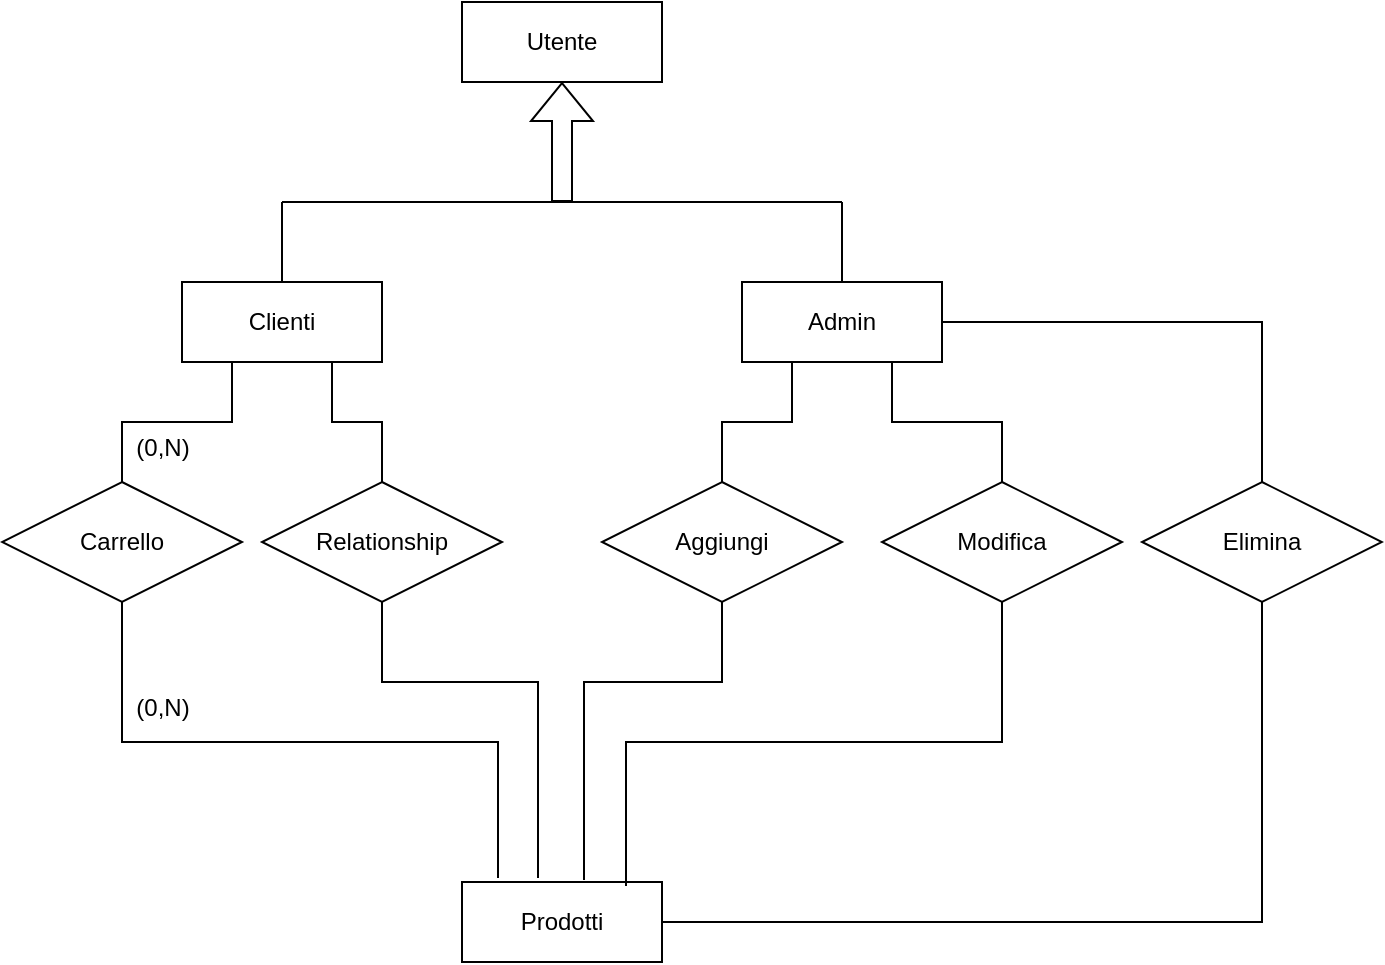 <mxfile version="24.6.4" type="github">
  <diagram name="Pagina-1" id="KRr9i3Vagae0BOu_wHxN">
    <mxGraphModel dx="2026" dy="1143" grid="1" gridSize="10" guides="1" tooltips="1" connect="1" arrows="1" fold="1" page="1" pageScale="1" pageWidth="827" pageHeight="1169" math="0" shadow="0">
      <root>
        <mxCell id="0" />
        <mxCell id="1" parent="0" />
        <mxCell id="eVv_iC_waExLL8OGOxSM-1" value="Utente" style="whiteSpace=wrap;html=1;align=center;" vertex="1" parent="1">
          <mxGeometry x="330" y="180" width="100" height="40" as="geometry" />
        </mxCell>
        <mxCell id="eVv_iC_waExLL8OGOxSM-26" style="edgeStyle=orthogonalEdgeStyle;rounded=0;orthogonalLoop=1;jettySize=auto;html=1;exitX=1;exitY=0.5;exitDx=0;exitDy=0;entryX=0.5;entryY=1;entryDx=0;entryDy=0;endArrow=none;endFill=0;" edge="1" parent="1" source="eVv_iC_waExLL8OGOxSM-2" target="eVv_iC_waExLL8OGOxSM-24">
          <mxGeometry relative="1" as="geometry" />
        </mxCell>
        <mxCell id="eVv_iC_waExLL8OGOxSM-2" value="&lt;div&gt;&lt;span style=&quot;background-color: initial;&quot;&gt;Prodotti&lt;/span&gt;&lt;br&gt;&lt;/div&gt;" style="whiteSpace=wrap;html=1;align=center;" vertex="1" parent="1">
          <mxGeometry x="330" y="620" width="100" height="40" as="geometry" />
        </mxCell>
        <mxCell id="eVv_iC_waExLL8OGOxSM-3" value="" style="shape=flexArrow;endArrow=classic;rounded=0;html=1;" edge="1" parent="1">
          <mxGeometry width="50" height="50" relative="1" as="geometry">
            <mxPoint x="380" y="280" as="sourcePoint" />
            <mxPoint x="380" y="220" as="targetPoint" />
          </mxGeometry>
        </mxCell>
        <mxCell id="eVv_iC_waExLL8OGOxSM-8" style="edgeStyle=orthogonalEdgeStyle;rounded=0;orthogonalLoop=1;jettySize=auto;html=1;exitX=0.5;exitY=0;exitDx=0;exitDy=0;endArrow=none;endFill=0;" edge="1" parent="1" source="eVv_iC_waExLL8OGOxSM-5">
          <mxGeometry relative="1" as="geometry">
            <mxPoint x="240" y="280" as="targetPoint" />
          </mxGeometry>
        </mxCell>
        <mxCell id="eVv_iC_waExLL8OGOxSM-15" style="edgeStyle=orthogonalEdgeStyle;rounded=0;orthogonalLoop=1;jettySize=auto;html=1;exitX=0.25;exitY=1;exitDx=0;exitDy=0;entryX=0.5;entryY=0;entryDx=0;entryDy=0;endArrow=none;endFill=0;" edge="1" parent="1" source="eVv_iC_waExLL8OGOxSM-5" target="eVv_iC_waExLL8OGOxSM-11">
          <mxGeometry relative="1" as="geometry" />
        </mxCell>
        <mxCell id="eVv_iC_waExLL8OGOxSM-16" style="edgeStyle=orthogonalEdgeStyle;rounded=0;orthogonalLoop=1;jettySize=auto;html=1;exitX=0.75;exitY=1;exitDx=0;exitDy=0;entryX=0.5;entryY=0;entryDx=0;entryDy=0;endArrow=none;endFill=0;" edge="1" parent="1" source="eVv_iC_waExLL8OGOxSM-5" target="eVv_iC_waExLL8OGOxSM-12">
          <mxGeometry relative="1" as="geometry" />
        </mxCell>
        <mxCell id="eVv_iC_waExLL8OGOxSM-5" value="Clienti" style="whiteSpace=wrap;html=1;align=center;" vertex="1" parent="1">
          <mxGeometry x="190" y="320" width="100" height="40" as="geometry" />
        </mxCell>
        <mxCell id="eVv_iC_waExLL8OGOxSM-9" style="edgeStyle=orthogonalEdgeStyle;rounded=0;orthogonalLoop=1;jettySize=auto;html=1;exitX=0.5;exitY=0;exitDx=0;exitDy=0;endArrow=none;endFill=0;" edge="1" parent="1" source="eVv_iC_waExLL8OGOxSM-6">
          <mxGeometry relative="1" as="geometry">
            <mxPoint x="520" y="280" as="targetPoint" />
          </mxGeometry>
        </mxCell>
        <mxCell id="eVv_iC_waExLL8OGOxSM-17" style="edgeStyle=orthogonalEdgeStyle;rounded=0;orthogonalLoop=1;jettySize=auto;html=1;exitX=0.25;exitY=1;exitDx=0;exitDy=0;entryX=0.5;entryY=0;entryDx=0;entryDy=0;endArrow=none;endFill=0;" edge="1" parent="1" source="eVv_iC_waExLL8OGOxSM-6" target="eVv_iC_waExLL8OGOxSM-13">
          <mxGeometry relative="1" as="geometry" />
        </mxCell>
        <mxCell id="eVv_iC_waExLL8OGOxSM-18" style="edgeStyle=orthogonalEdgeStyle;rounded=0;orthogonalLoop=1;jettySize=auto;html=1;exitX=0.75;exitY=1;exitDx=0;exitDy=0;entryX=0.5;entryY=0;entryDx=0;entryDy=0;endArrow=none;endFill=0;" edge="1" parent="1" source="eVv_iC_waExLL8OGOxSM-6" target="eVv_iC_waExLL8OGOxSM-14">
          <mxGeometry relative="1" as="geometry" />
        </mxCell>
        <mxCell id="eVv_iC_waExLL8OGOxSM-27" style="edgeStyle=orthogonalEdgeStyle;rounded=0;orthogonalLoop=1;jettySize=auto;html=1;exitX=1;exitY=0.5;exitDx=0;exitDy=0;entryX=0.5;entryY=0;entryDx=0;entryDy=0;endArrow=none;endFill=0;" edge="1" parent="1" source="eVv_iC_waExLL8OGOxSM-6" target="eVv_iC_waExLL8OGOxSM-24">
          <mxGeometry relative="1" as="geometry" />
        </mxCell>
        <mxCell id="eVv_iC_waExLL8OGOxSM-6" value="Admin" style="whiteSpace=wrap;html=1;align=center;" vertex="1" parent="1">
          <mxGeometry x="470" y="320" width="100" height="40" as="geometry" />
        </mxCell>
        <mxCell id="eVv_iC_waExLL8OGOxSM-7" value="" style="endArrow=none;html=1;rounded=0;" edge="1" parent="1">
          <mxGeometry width="50" height="50" relative="1" as="geometry">
            <mxPoint x="240" y="280" as="sourcePoint" />
            <mxPoint x="520" y="280" as="targetPoint" />
          </mxGeometry>
        </mxCell>
        <mxCell id="eVv_iC_waExLL8OGOxSM-11" value="Carrello" style="shape=rhombus;perimeter=rhombusPerimeter;whiteSpace=wrap;html=1;align=center;" vertex="1" parent="1">
          <mxGeometry x="100" y="420" width="120" height="60" as="geometry" />
        </mxCell>
        <mxCell id="eVv_iC_waExLL8OGOxSM-12" value="Relationship" style="shape=rhombus;perimeter=rhombusPerimeter;whiteSpace=wrap;html=1;align=center;" vertex="1" parent="1">
          <mxGeometry x="230" y="420" width="120" height="60" as="geometry" />
        </mxCell>
        <mxCell id="eVv_iC_waExLL8OGOxSM-13" value="Aggiungi" style="shape=rhombus;perimeter=rhombusPerimeter;whiteSpace=wrap;html=1;align=center;" vertex="1" parent="1">
          <mxGeometry x="400" y="420" width="120" height="60" as="geometry" />
        </mxCell>
        <mxCell id="eVv_iC_waExLL8OGOxSM-14" value="Modifica" style="shape=rhombus;perimeter=rhombusPerimeter;whiteSpace=wrap;html=1;align=center;" vertex="1" parent="1">
          <mxGeometry x="540" y="420" width="120" height="60" as="geometry" />
        </mxCell>
        <mxCell id="eVv_iC_waExLL8OGOxSM-19" style="edgeStyle=orthogonalEdgeStyle;rounded=0;orthogonalLoop=1;jettySize=auto;html=1;exitX=0.5;exitY=1;exitDx=0;exitDy=0;entryX=0.18;entryY=-0.05;entryDx=0;entryDy=0;entryPerimeter=0;endArrow=none;endFill=0;" edge="1" parent="1" source="eVv_iC_waExLL8OGOxSM-11" target="eVv_iC_waExLL8OGOxSM-2">
          <mxGeometry relative="1" as="geometry" />
        </mxCell>
        <mxCell id="eVv_iC_waExLL8OGOxSM-20" style="edgeStyle=orthogonalEdgeStyle;rounded=0;orthogonalLoop=1;jettySize=auto;html=1;exitX=0.5;exitY=1;exitDx=0;exitDy=0;entryX=0.38;entryY=-0.05;entryDx=0;entryDy=0;entryPerimeter=0;endArrow=none;endFill=0;" edge="1" parent="1" source="eVv_iC_waExLL8OGOxSM-12" target="eVv_iC_waExLL8OGOxSM-2">
          <mxGeometry relative="1" as="geometry">
            <Array as="points">
              <mxPoint x="290" y="520" />
              <mxPoint x="368" y="520" />
            </Array>
          </mxGeometry>
        </mxCell>
        <mxCell id="eVv_iC_waExLL8OGOxSM-21" style="edgeStyle=orthogonalEdgeStyle;rounded=0;orthogonalLoop=1;jettySize=auto;html=1;exitX=0.5;exitY=1;exitDx=0;exitDy=0;entryX=0.61;entryY=-0.025;entryDx=0;entryDy=0;entryPerimeter=0;endArrow=none;endFill=0;" edge="1" parent="1" source="eVv_iC_waExLL8OGOxSM-13" target="eVv_iC_waExLL8OGOxSM-2">
          <mxGeometry relative="1" as="geometry">
            <Array as="points">
              <mxPoint x="460" y="520" />
              <mxPoint x="391" y="520" />
            </Array>
          </mxGeometry>
        </mxCell>
        <mxCell id="eVv_iC_waExLL8OGOxSM-22" style="edgeStyle=orthogonalEdgeStyle;rounded=0;orthogonalLoop=1;jettySize=auto;html=1;exitX=0.5;exitY=1;exitDx=0;exitDy=0;entryX=0.82;entryY=0.05;entryDx=0;entryDy=0;entryPerimeter=0;endArrow=none;endFill=0;" edge="1" parent="1" source="eVv_iC_waExLL8OGOxSM-14" target="eVv_iC_waExLL8OGOxSM-2">
          <mxGeometry relative="1" as="geometry" />
        </mxCell>
        <mxCell id="eVv_iC_waExLL8OGOxSM-23" value="(0,N)" style="text;html=1;align=center;verticalAlign=middle;resizable=0;points=[];autosize=1;strokeColor=none;fillColor=none;" vertex="1" parent="1">
          <mxGeometry x="155" y="388" width="50" height="30" as="geometry" />
        </mxCell>
        <mxCell id="eVv_iC_waExLL8OGOxSM-24" value="Elimina" style="shape=rhombus;perimeter=rhombusPerimeter;whiteSpace=wrap;html=1;align=center;" vertex="1" parent="1">
          <mxGeometry x="670" y="420" width="120" height="60" as="geometry" />
        </mxCell>
        <mxCell id="eVv_iC_waExLL8OGOxSM-28" value="(0,N)" style="text;html=1;align=center;verticalAlign=middle;resizable=0;points=[];autosize=1;strokeColor=none;fillColor=none;" vertex="1" parent="1">
          <mxGeometry x="155" y="518" width="50" height="30" as="geometry" />
        </mxCell>
      </root>
    </mxGraphModel>
  </diagram>
</mxfile>
